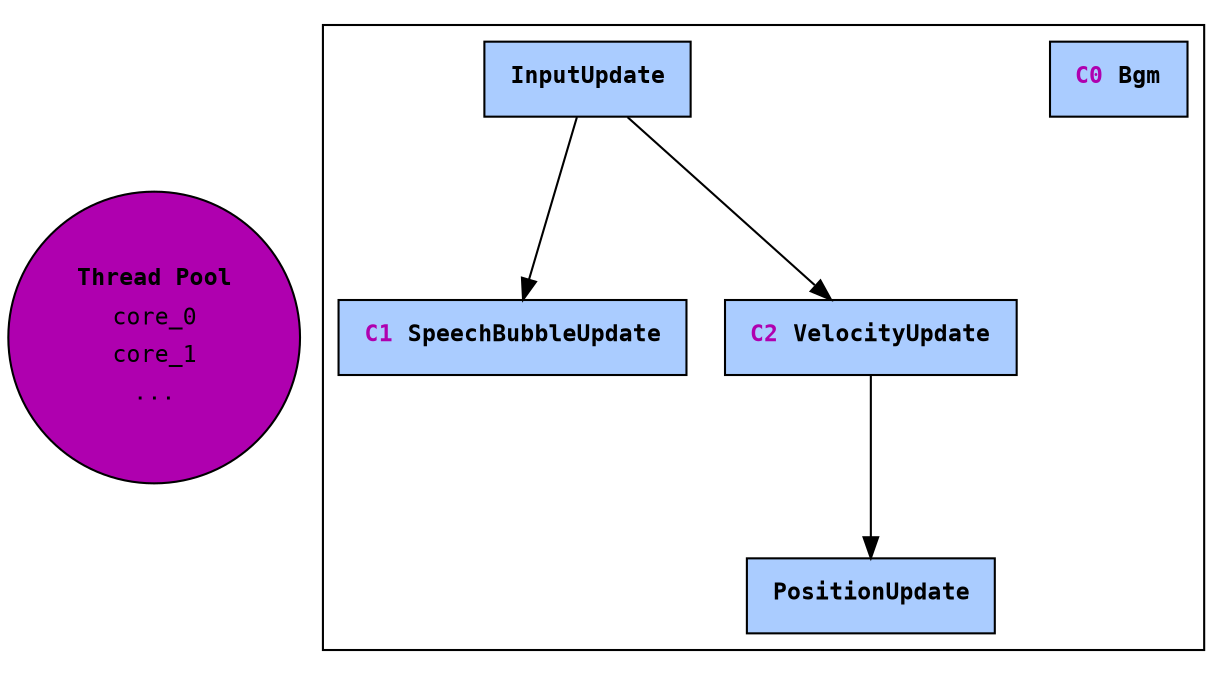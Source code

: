 digraph Dispatcher {
    graph [
        fontname = "Arial",
        fontsize = 16,
        labelloc = top,
        bgcolor = "transparent",
    ];

    node [
        fillcolor = "#aaccff",
        fontname = "consolas",
        fontsize = 11,
        shape = box,
        style = filled,
    ];

    // Label definitions

    thread_pool [
        label = <<table border="0" cellborder="0">
            <tr><td><b>Thread Pool</b></td></tr>
            <tr><td style="radial">core_0</td></tr>
            <tr><td style="radial">core_1</td></tr>
            <tr><td style="radial">...</td></tr>
        </table>>,
        fillcolor = "#af00af",
        shape = "circle",
    ];

    invis_2 [label = "", style = "invis"];
    invis_2 -> thread_pool [style = "invis"];

    subgraph cluster_systems {
        bgm [
            label = <<table border="0" cellborder="0">
                <tr><td align="left"><b><font color="#af00af">C0</font> Bgm</b></td></tr>
            </table>>,
        ];

        input_update [
            label = <<table border="0" cellborder="0">
                <tr><td align="left"><b>InputUpdate</b></td></tr>
            </table>>,
        ];

        speech_bubble_update [
            label = <<table border="0" cellborder="0">
                <tr><td align="left"><b><font color="#af00af">C1</font> SpeechBubbleUpdate</b></td></tr>
            </table>>,
        ];

        velocity_update [
            label = <<table border="0" cellborder="0">
                <tr><td align="left"><b><font color="#af00af">C2</font> VelocityUpdate</b></td></tr>
            </table>>,
        ];

        position_update [
            label = <<table border="0" cellborder="0">
                <tr><td align="left"><b>PositionUpdate</b></td></tr>
            </table>>,
        ];

        input_update -> velocity_update;
        input_update -> speech_bubble_update;

        velocity_update -> position_update;

        // Alignment edges
        subgraph {
            node [style = "invis"];
            edge [style = "invis"];

            invis_0 -> velocity_update;
            invis_0 -> invis_1;
            bgm -> invis_1;
        }
    }
}
